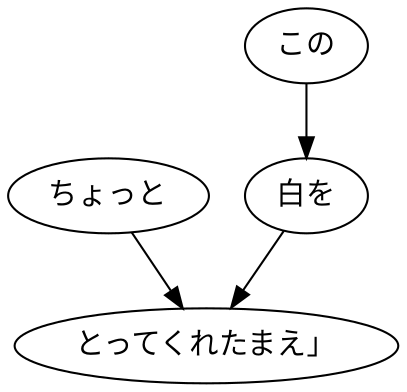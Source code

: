 digraph graph7655 {
	node0 [label="ちょっと"];
	node1 [label="この"];
	node2 [label="白を"];
	node3 [label="とってくれたまえ」"];
	node0 -> node3;
	node1 -> node2;
	node2 -> node3;
}
